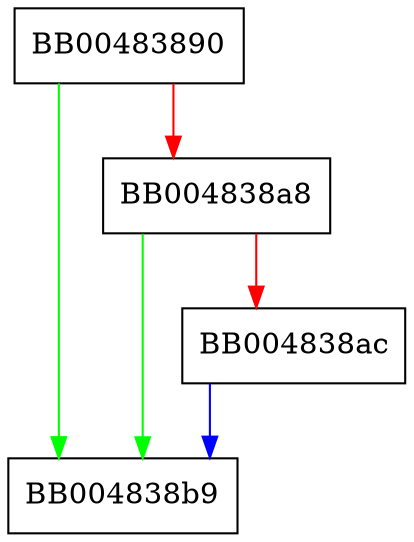 digraph ssl_get_cipher_by_char {
  node [shape="box"];
  graph [splines=ortho];
  BB00483890 -> BB004838b9 [color="green"];
  BB00483890 -> BB004838a8 [color="red"];
  BB004838a8 -> BB004838b9 [color="green"];
  BB004838a8 -> BB004838ac [color="red"];
  BB004838ac -> BB004838b9 [color="blue"];
}